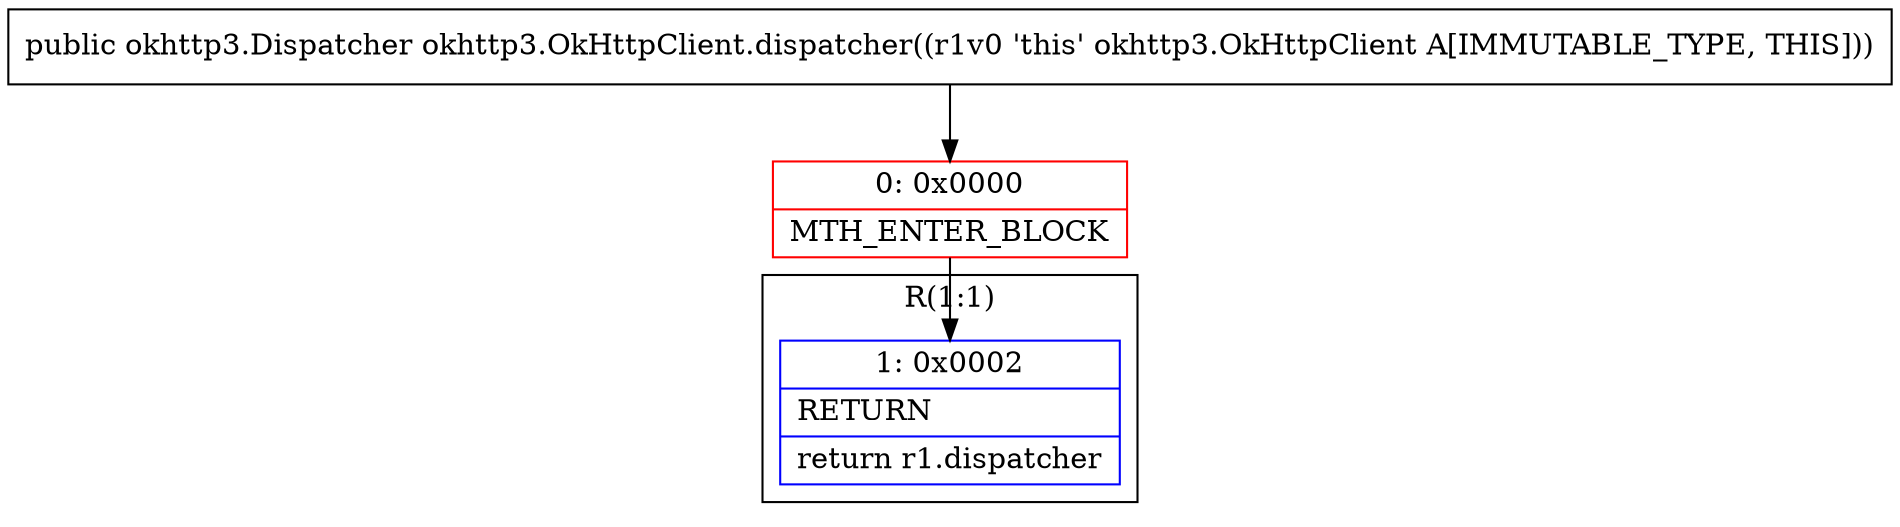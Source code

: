 digraph "CFG forokhttp3.OkHttpClient.dispatcher()Lokhttp3\/Dispatcher;" {
subgraph cluster_Region_627050992 {
label = "R(1:1)";
node [shape=record,color=blue];
Node_1 [shape=record,label="{1\:\ 0x0002|RETURN\l|return r1.dispatcher\l}"];
}
Node_0 [shape=record,color=red,label="{0\:\ 0x0000|MTH_ENTER_BLOCK\l}"];
MethodNode[shape=record,label="{public okhttp3.Dispatcher okhttp3.OkHttpClient.dispatcher((r1v0 'this' okhttp3.OkHttpClient A[IMMUTABLE_TYPE, THIS])) }"];
MethodNode -> Node_0;
Node_0 -> Node_1;
}

